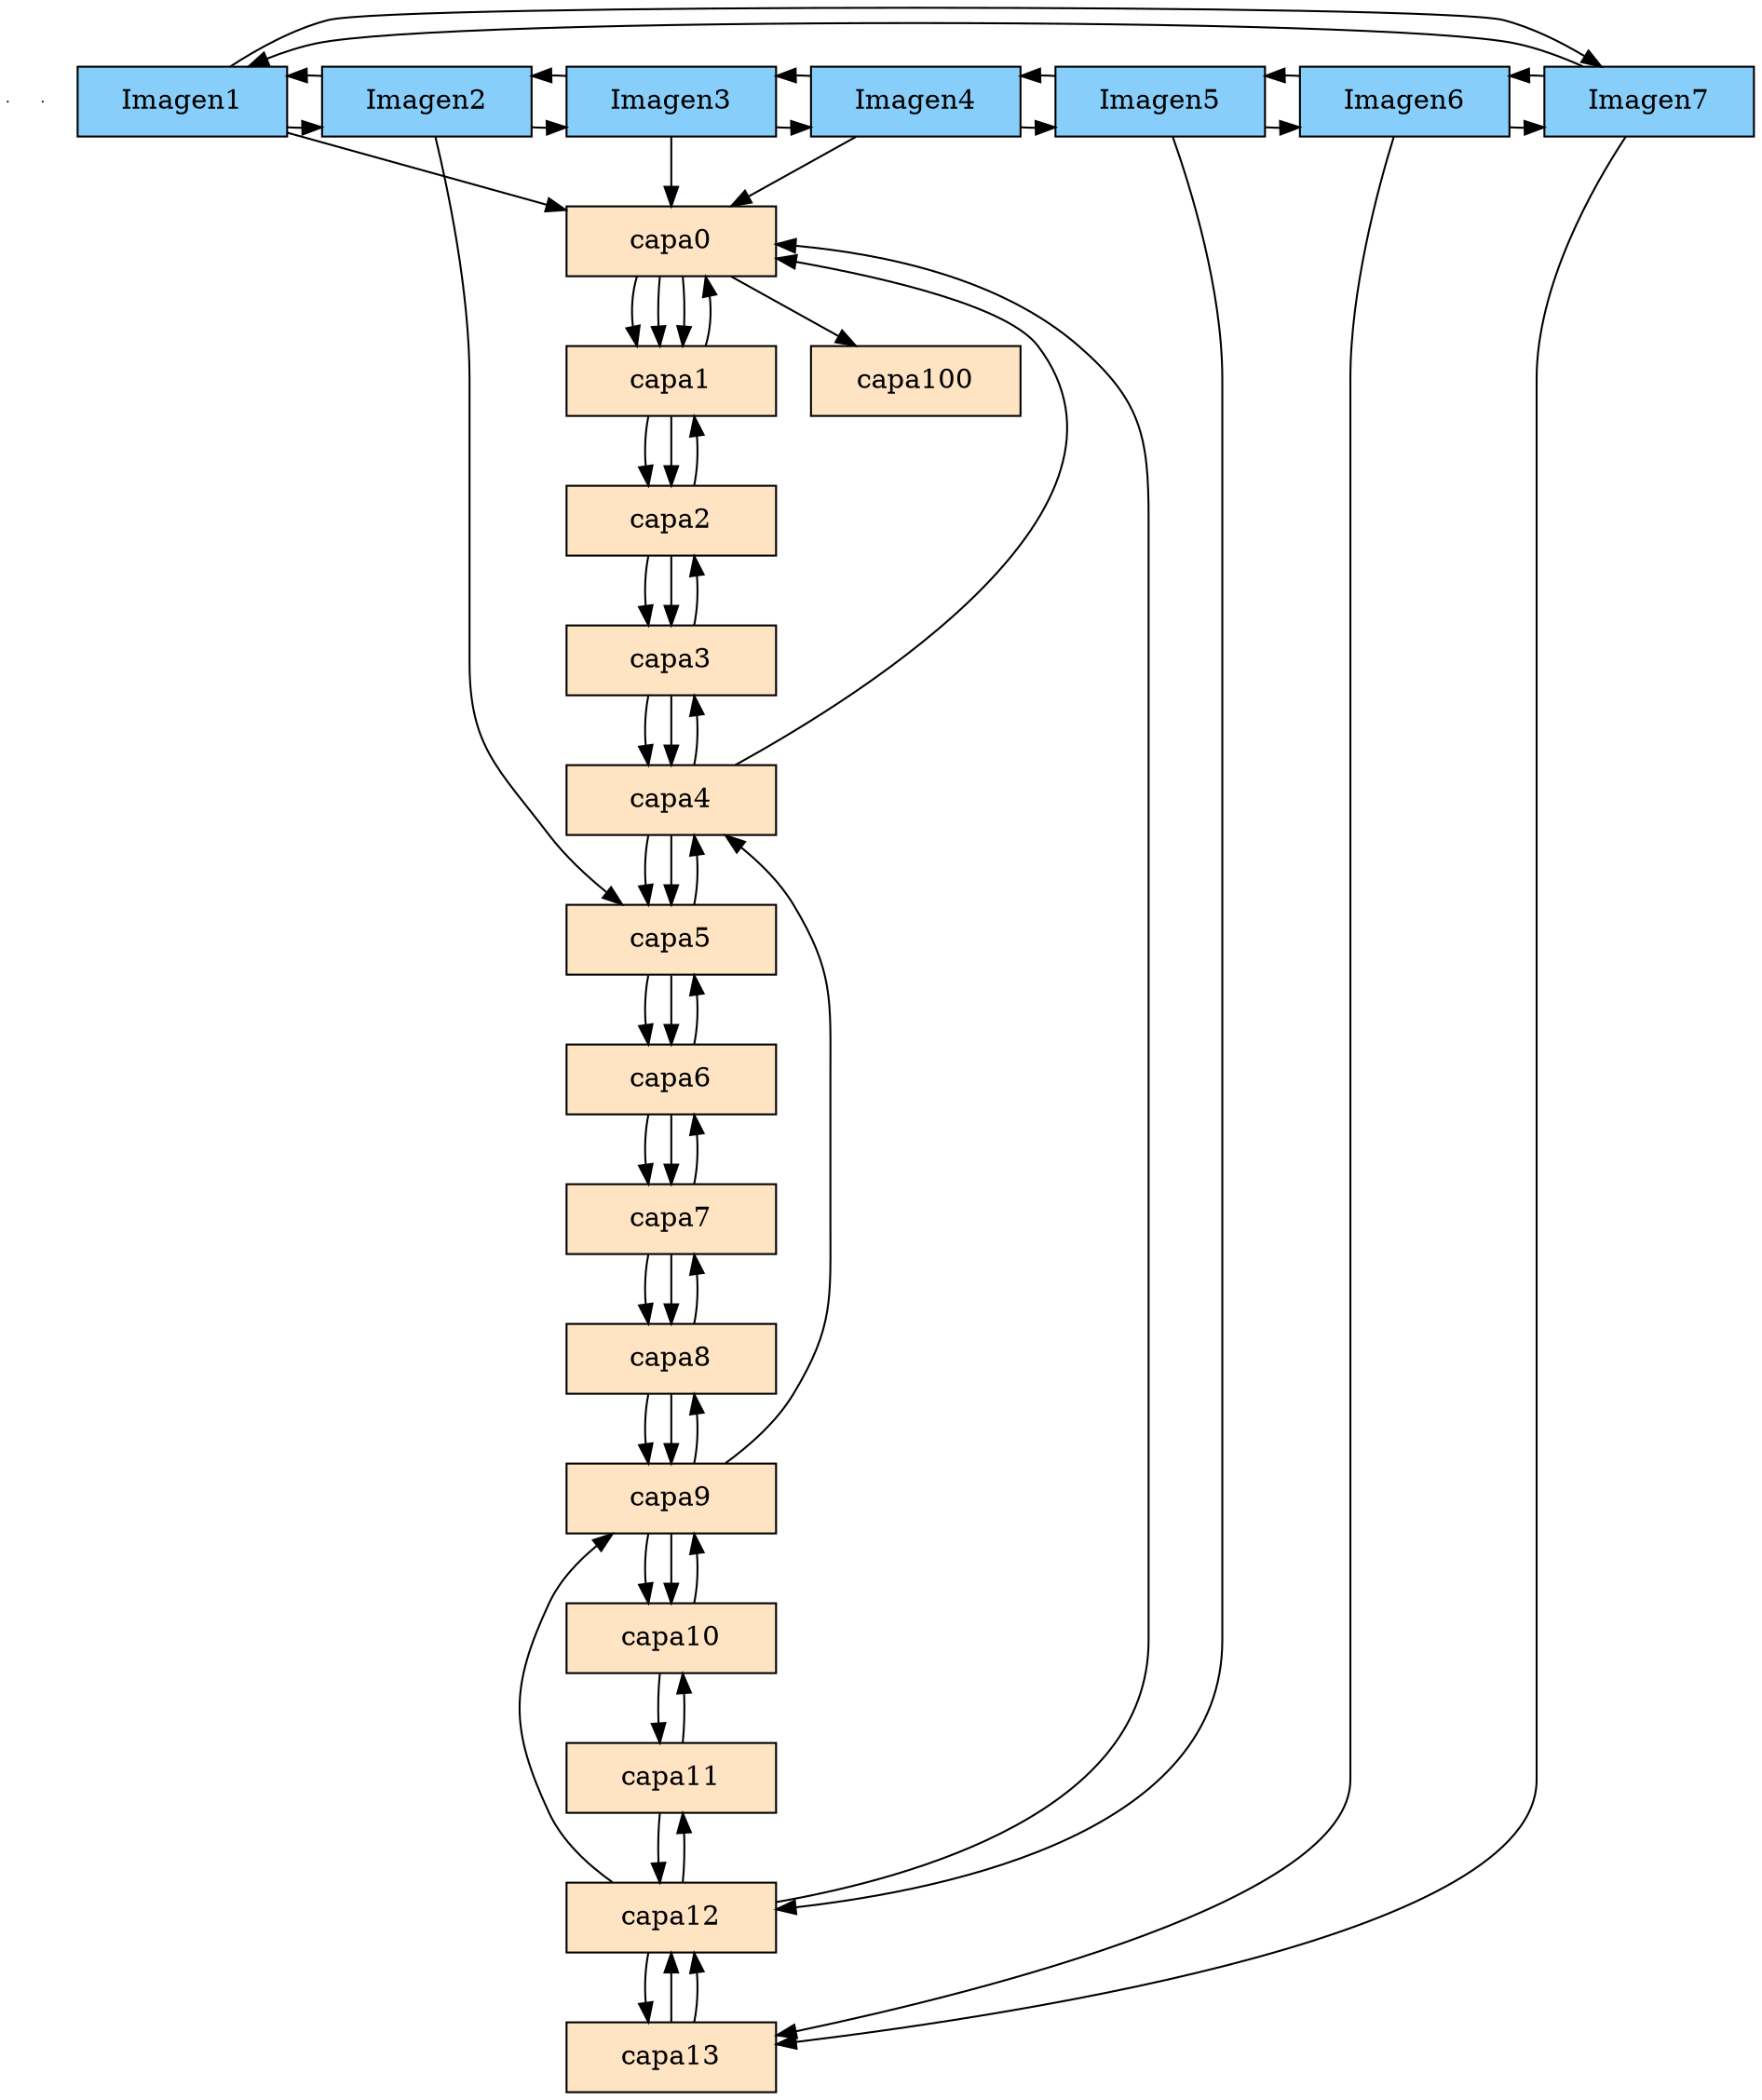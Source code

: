 digraph Sparce_Matrix {
 node [shape=box] 
 e0[ shape = point, width = 0 ];
  e1[ shape = point, width = 0 ];
Imagen1[label = "Imagen1" width = 1.5 style = filled, fillcolor = lightskyblue, group = 2 ];Imagen1->Imagen2
Imagen2->Imagen1
Imagen2[label = "Imagen2" width = 1.5 style = filled, fillcolor = lightskyblue, group = 2 ];Imagen2->Imagen3
Imagen3->Imagen2
Imagen3[label = "Imagen3" width = 1.5 style = filled, fillcolor = lightskyblue, group = 2 ];Imagen3->Imagen4
Imagen4->Imagen3
Imagen4[label = "Imagen4" width = 1.5 style = filled, fillcolor = lightskyblue, group = 2 ];Imagen4->Imagen5
Imagen5->Imagen4
Imagen5[label = "Imagen5" width = 1.5 style = filled, fillcolor = lightskyblue, group = 2 ];Imagen5->Imagen6
Imagen6->Imagen5
Imagen6[label = "Imagen6" width = 1.5 style = filled, fillcolor = lightskyblue, group = 2 ];Imagen6->Imagen7
Imagen7->Imagen6
Imagen7[label = "Imagen7" width = 1.5 style = filled, fillcolor = lightskyblue, group = 2 ];Imagen7->Imagen1
Imagen1->Imagen7
Imagen1->capa0
capa0[label = "capa0"width = 1.5 style = filled, fillcolor = bisque1, group = 1 ];
capa0->capa1
capa1[label = "capa1"width = 1.5 style = filled, fillcolor = bisque1, group = 1 ];
capa1->capa2
capa2[label = "capa2"width = 1.5 style = filled, fillcolor = bisque1, group = 1 ];
capa2->capa3
capa3[label = "capa3"width = 1.5 style = filled, fillcolor = bisque1, group = 1 ];
capa3->capa4
capa4[label = "capa4"width = 1.5 style = filled, fillcolor = bisque1, group = 1 ];
capa4->capa5
capa5[label = "capa5"width = 1.5 style = filled, fillcolor = bisque1, group = 1 ];
capa5->capa6
capa6[label = "capa6"width = 1.5 style = filled, fillcolor = bisque1, group = 1 ];
capa6->capa7
capa7[label = "capa7"width = 1.5 style = filled, fillcolor = bisque1, group = 1 ];
capa7->capa8
capa8[label = "capa8"width = 1.5 style = filled, fillcolor = bisque1, group = 1 ];
capa8->capa9
capa9[label = "capa9"width = 1.5 style = filled, fillcolor = bisque1, group = 1 ];
capa9->capa10
capa10[label = "capa10"width = 1.5 style = filled, fillcolor = bisque1, group = 1 ];
capa10->capa11
capa11[label = "capa11"width = 1.5 style = filled, fillcolor = bisque1, group = 1 ];
capa11->capa12
capa12[label = "capa12"width = 1.5 style = filled, fillcolor = bisque1, group = 1 ];
capa12->capa13
capa13[label = "capa13"width = 1.5 style = filled, fillcolor = bisque1, group = 1 ];
Imagen2->capa5
capa5[label = "capa5"width = 1.5 style = filled, fillcolor = bisque1, group = 1 ];
capa5->capa6
capa6[label = "capa6"width = 1.5 style = filled, fillcolor = bisque1, group = 1 ];
capa6->capa7
capa7[label = "capa7"width = 1.5 style = filled, fillcolor = bisque1, group = 1 ];
capa7->capa8
capa8[label = "capa8"width = 1.5 style = filled, fillcolor = bisque1, group = 1 ];
capa8->capa9
capa9[label = "capa9"width = 1.5 style = filled, fillcolor = bisque1, group = 1 ];
capa9->capa10
capa10[label = "capa10"width = 1.5 style = filled, fillcolor = bisque1, group = 1 ];
Imagen3->capa0
capa0[label = "capa0"width = 1.5 style = filled, fillcolor = bisque1, group = 1 ];
capa0->capa1
capa1[label = "capa1"width = 1.5 style = filled, fillcolor = bisque1, group = 1 ];
capa1->capa2
capa2[label = "capa2"width = 1.5 style = filled, fillcolor = bisque1, group = 1 ];
capa2->capa3
capa3[label = "capa3"width = 1.5 style = filled, fillcolor = bisque1, group = 1 ];
capa3->capa4
capa4[label = "capa4"width = 1.5 style = filled, fillcolor = bisque1, group = 1 ];
capa4->capa5
capa5[label = "capa5"width = 1.5 style = filled, fillcolor = bisque1, group = 1 ];
Imagen4->capa0
capa0[label = "capa0"width = 1.5 style = filled, fillcolor = bisque1, group = 1 ];
capa0->capa100
capa100[label = "capa100"width = 1.5 style = filled, fillcolor = bisque1, group = 1 ];
Imagen5->capa12
capa12[label = "capa12"width = 1.5 style = filled, fillcolor = bisque1, group = 1 ];
capa12->capa0
capa0[label = "capa0"width = 1.5 style = filled, fillcolor = bisque1, group = 1 ];
Imagen6->capa13
capa13[label = "capa13"width = 1.5 style = filled, fillcolor = bisque1, group = 1 ];
capa13->capa12
capa12[label = "capa12"width = 1.5 style = filled, fillcolor = bisque1, group = 1 ];
capa12->capa9
capa9[label = "capa9"width = 1.5 style = filled, fillcolor = bisque1, group = 1 ];
capa9->capa4
capa4[label = "capa4"width = 1.5 style = filled, fillcolor = bisque1, group = 1 ];
capa4->capa0
capa0[label = "capa0"width = 1.5 style = filled, fillcolor = bisque1, group = 1 ];
capa0->capa1
capa1[label = "capa1"width = 1.5 style = filled, fillcolor = bisque1, group = 1 ];
Imagen7->capa13
capa13[label = "capa13"width = 1.5 style = filled, fillcolor = bisque1, group = 1 ];
capa13->capa12
capa12[label = "capa12"width = 1.5 style = filled, fillcolor = bisque1, group = 1 ];
capa12->capa11
capa11[label = "capa11"width = 1.5 style = filled, fillcolor = bisque1, group = 1 ];
capa11->capa10
capa10[label = "capa10"width = 1.5 style = filled, fillcolor = bisque1, group = 1 ];
capa10->capa9
capa9[label = "capa9"width = 1.5 style = filled, fillcolor = bisque1, group = 1 ];
capa9->capa8
capa8[label = "capa8"width = 1.5 style = filled, fillcolor = bisque1, group = 1 ];
capa8->capa7
capa7[label = "capa7"width = 1.5 style = filled, fillcolor = bisque1, group = 1 ];
capa7->capa6
capa6[label = "capa6"width = 1.5 style = filled, fillcolor = bisque1, group = 1 ];
capa6->capa5
capa5[label = "capa5"width = 1.5 style = filled, fillcolor = bisque1, group = 1 ];
capa5->capa4
capa4[label = "capa4"width = 1.5 style = filled, fillcolor = bisque1, group = 1 ];
capa4->capa3
capa3[label = "capa3"width = 1.5 style = filled, fillcolor = bisque1, group = 1 ];
capa3->capa2
capa2[label = "capa2"width = 1.5 style = filled, fillcolor = bisque1, group = 1 ];
capa2->capa1
capa1[label = "capa1"width = 1.5 style = filled, fillcolor = bisque1, group = 1 ];
capa1->capa0
capa0[label = "capa0"width = 1.5 style = filled, fillcolor = bisque1, group = 1 ];
{rank = same;Imagen1; Imagen2; Imagen3; Imagen4; Imagen5; Imagen6; Imagen7; }
}
